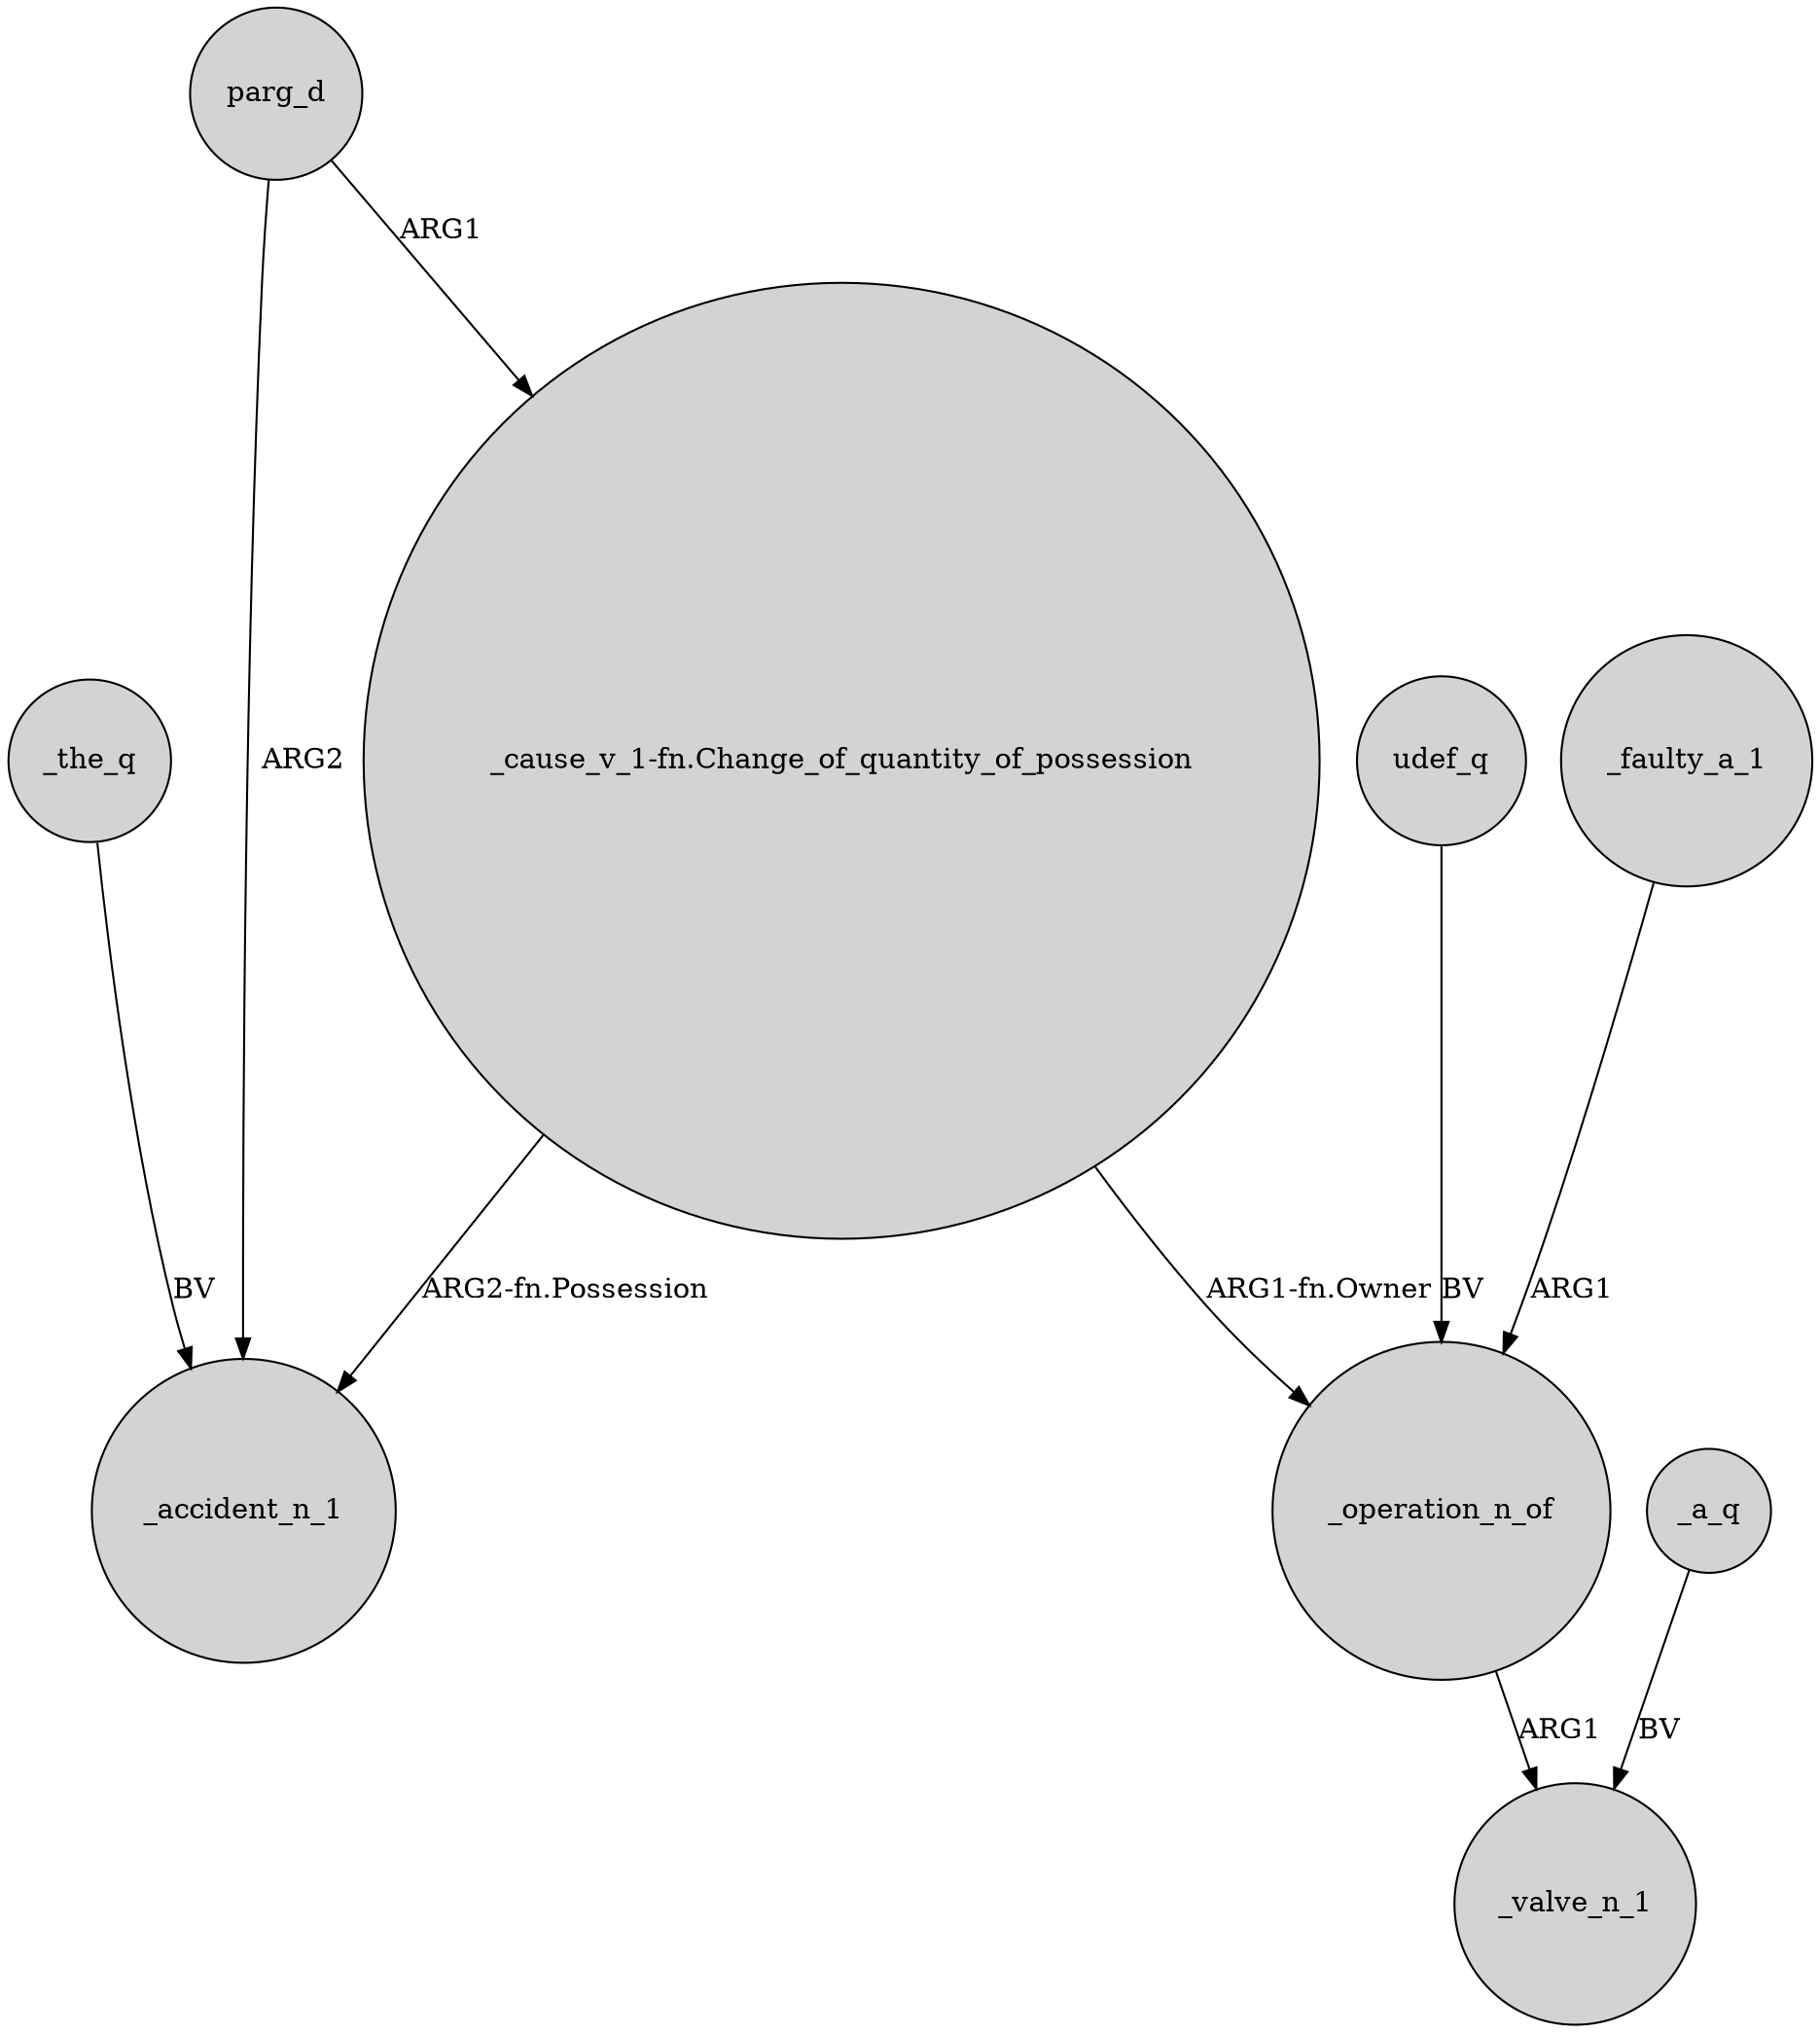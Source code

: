 digraph {
	node [shape=circle style=filled]
	"_cause_v_1-fn.Change_of_quantity_of_possession" -> _accident_n_1 [label="ARG2-fn.Possession"]
	parg_d -> "_cause_v_1-fn.Change_of_quantity_of_possession" [label=ARG1]
	parg_d -> _accident_n_1 [label=ARG2]
	_operation_n_of -> _valve_n_1 [label=ARG1]
	_the_q -> _accident_n_1 [label=BV]
	udef_q -> _operation_n_of [label=BV]
	_faulty_a_1 -> _operation_n_of [label=ARG1]
	"_cause_v_1-fn.Change_of_quantity_of_possession" -> _operation_n_of [label="ARG1-fn.Owner"]
	_a_q -> _valve_n_1 [label=BV]
}
